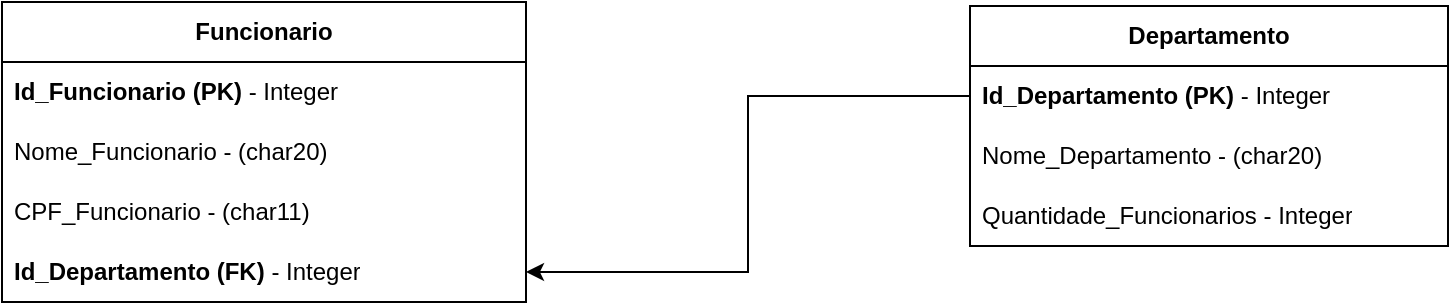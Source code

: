 <mxfile version="21.1.5" type="github">
  <diagram name="Página-1" id="Eo8xrLhFPEx01Vl9V2uP">
    <mxGraphModel dx="940" dy="545" grid="0" gridSize="10" guides="1" tooltips="1" connect="1" arrows="1" fold="1" page="1" pageScale="1" pageWidth="1169" pageHeight="827" math="0" shadow="0">
      <root>
        <mxCell id="0" />
        <mxCell id="1" parent="0" />
        <mxCell id="QBSdiYnpRSReAzUNBmX7-1" value="&lt;b&gt;Funcionario&lt;/b&gt;" style="swimlane;fontStyle=0;childLayout=stackLayout;horizontal=1;startSize=30;horizontalStack=0;resizeParent=1;resizeParentMax=0;resizeLast=0;collapsible=1;marginBottom=0;whiteSpace=wrap;html=1;" vertex="1" parent="1">
          <mxGeometry x="95" y="219" width="262" height="150" as="geometry" />
        </mxCell>
        <mxCell id="QBSdiYnpRSReAzUNBmX7-2" value="&lt;b&gt;Id_Funcionario (PK)&lt;/b&gt; - Integer" style="text;strokeColor=none;fillColor=none;align=left;verticalAlign=middle;spacingLeft=4;spacingRight=4;overflow=hidden;points=[[0,0.5],[1,0.5]];portConstraint=eastwest;rotatable=0;whiteSpace=wrap;html=1;" vertex="1" parent="QBSdiYnpRSReAzUNBmX7-1">
          <mxGeometry y="30" width="262" height="30" as="geometry" />
        </mxCell>
        <mxCell id="QBSdiYnpRSReAzUNBmX7-3" value="Nome_Funcionario - (char20)" style="text;strokeColor=none;fillColor=none;align=left;verticalAlign=middle;spacingLeft=4;spacingRight=4;overflow=hidden;points=[[0,0.5],[1,0.5]];portConstraint=eastwest;rotatable=0;whiteSpace=wrap;html=1;" vertex="1" parent="QBSdiYnpRSReAzUNBmX7-1">
          <mxGeometry y="60" width="262" height="30" as="geometry" />
        </mxCell>
        <mxCell id="QBSdiYnpRSReAzUNBmX7-4" value="CPF_Funcionario - (char11)" style="text;strokeColor=none;fillColor=none;align=left;verticalAlign=middle;spacingLeft=4;spacingRight=4;overflow=hidden;points=[[0,0.5],[1,0.5]];portConstraint=eastwest;rotatable=0;whiteSpace=wrap;html=1;" vertex="1" parent="QBSdiYnpRSReAzUNBmX7-1">
          <mxGeometry y="90" width="262" height="30" as="geometry" />
        </mxCell>
        <mxCell id="QBSdiYnpRSReAzUNBmX7-9" value="&lt;b&gt;Id_Departamento (FK) &lt;/b&gt;- Integer" style="text;strokeColor=none;fillColor=none;align=left;verticalAlign=middle;spacingLeft=4;spacingRight=4;overflow=hidden;points=[[0,0.5],[1,0.5]];portConstraint=eastwest;rotatable=0;whiteSpace=wrap;html=1;" vertex="1" parent="QBSdiYnpRSReAzUNBmX7-1">
          <mxGeometry y="120" width="262" height="30" as="geometry" />
        </mxCell>
        <mxCell id="QBSdiYnpRSReAzUNBmX7-5" value="&lt;b&gt;Departamento&lt;/b&gt;" style="swimlane;fontStyle=0;childLayout=stackLayout;horizontal=1;startSize=30;horizontalStack=0;resizeParent=1;resizeParentMax=0;resizeLast=0;collapsible=1;marginBottom=0;whiteSpace=wrap;html=1;" vertex="1" parent="1">
          <mxGeometry x="579" y="221" width="239" height="120" as="geometry" />
        </mxCell>
        <mxCell id="QBSdiYnpRSReAzUNBmX7-6" value="&lt;b&gt;Id_Departamento (PK)&lt;/b&gt; - Integer" style="text;strokeColor=none;fillColor=none;align=left;verticalAlign=middle;spacingLeft=4;spacingRight=4;overflow=hidden;points=[[0,0.5],[1,0.5]];portConstraint=eastwest;rotatable=0;whiteSpace=wrap;html=1;" vertex="1" parent="QBSdiYnpRSReAzUNBmX7-5">
          <mxGeometry y="30" width="239" height="30" as="geometry" />
        </mxCell>
        <mxCell id="QBSdiYnpRSReAzUNBmX7-7" value="Nome_Departamento - (char20)" style="text;strokeColor=none;fillColor=none;align=left;verticalAlign=middle;spacingLeft=4;spacingRight=4;overflow=hidden;points=[[0,0.5],[1,0.5]];portConstraint=eastwest;rotatable=0;whiteSpace=wrap;html=1;" vertex="1" parent="QBSdiYnpRSReAzUNBmX7-5">
          <mxGeometry y="60" width="239" height="30" as="geometry" />
        </mxCell>
        <mxCell id="QBSdiYnpRSReAzUNBmX7-8" value="Quantidade_Funcionarios - Integer" style="text;strokeColor=none;fillColor=none;align=left;verticalAlign=middle;spacingLeft=4;spacingRight=4;overflow=hidden;points=[[0,0.5],[1,0.5]];portConstraint=eastwest;rotatable=0;whiteSpace=wrap;html=1;" vertex="1" parent="QBSdiYnpRSReAzUNBmX7-5">
          <mxGeometry y="90" width="239" height="30" as="geometry" />
        </mxCell>
        <mxCell id="QBSdiYnpRSReAzUNBmX7-10" style="edgeStyle=orthogonalEdgeStyle;rounded=0;orthogonalLoop=1;jettySize=auto;html=1;exitX=0;exitY=0.5;exitDx=0;exitDy=0;entryX=1;entryY=0.5;entryDx=0;entryDy=0;" edge="1" parent="1" source="QBSdiYnpRSReAzUNBmX7-6" target="QBSdiYnpRSReAzUNBmX7-9">
          <mxGeometry relative="1" as="geometry" />
        </mxCell>
      </root>
    </mxGraphModel>
  </diagram>
</mxfile>
